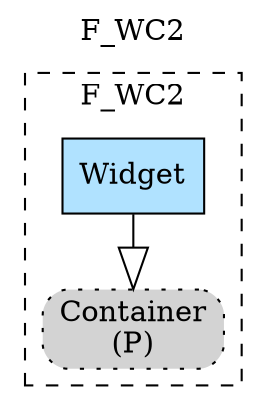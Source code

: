 digraph {graph[label=F_WC2,labelloc=tl,labelfontsize=12];
subgraph cluster_F_WC2{style=dashed;label=F_WC2;
"Widget"[shape=record,fillcolor=lightskyblue1,style = filled,label="Widget"];
"PContainer"[shape=box,fillcolor=lightgray,style ="rounded,filled,dotted",label=<Container<br/>(P)>];

"Widget"->"PContainer"[arrowhead=onormal,arrowsize=2.0];

}

}